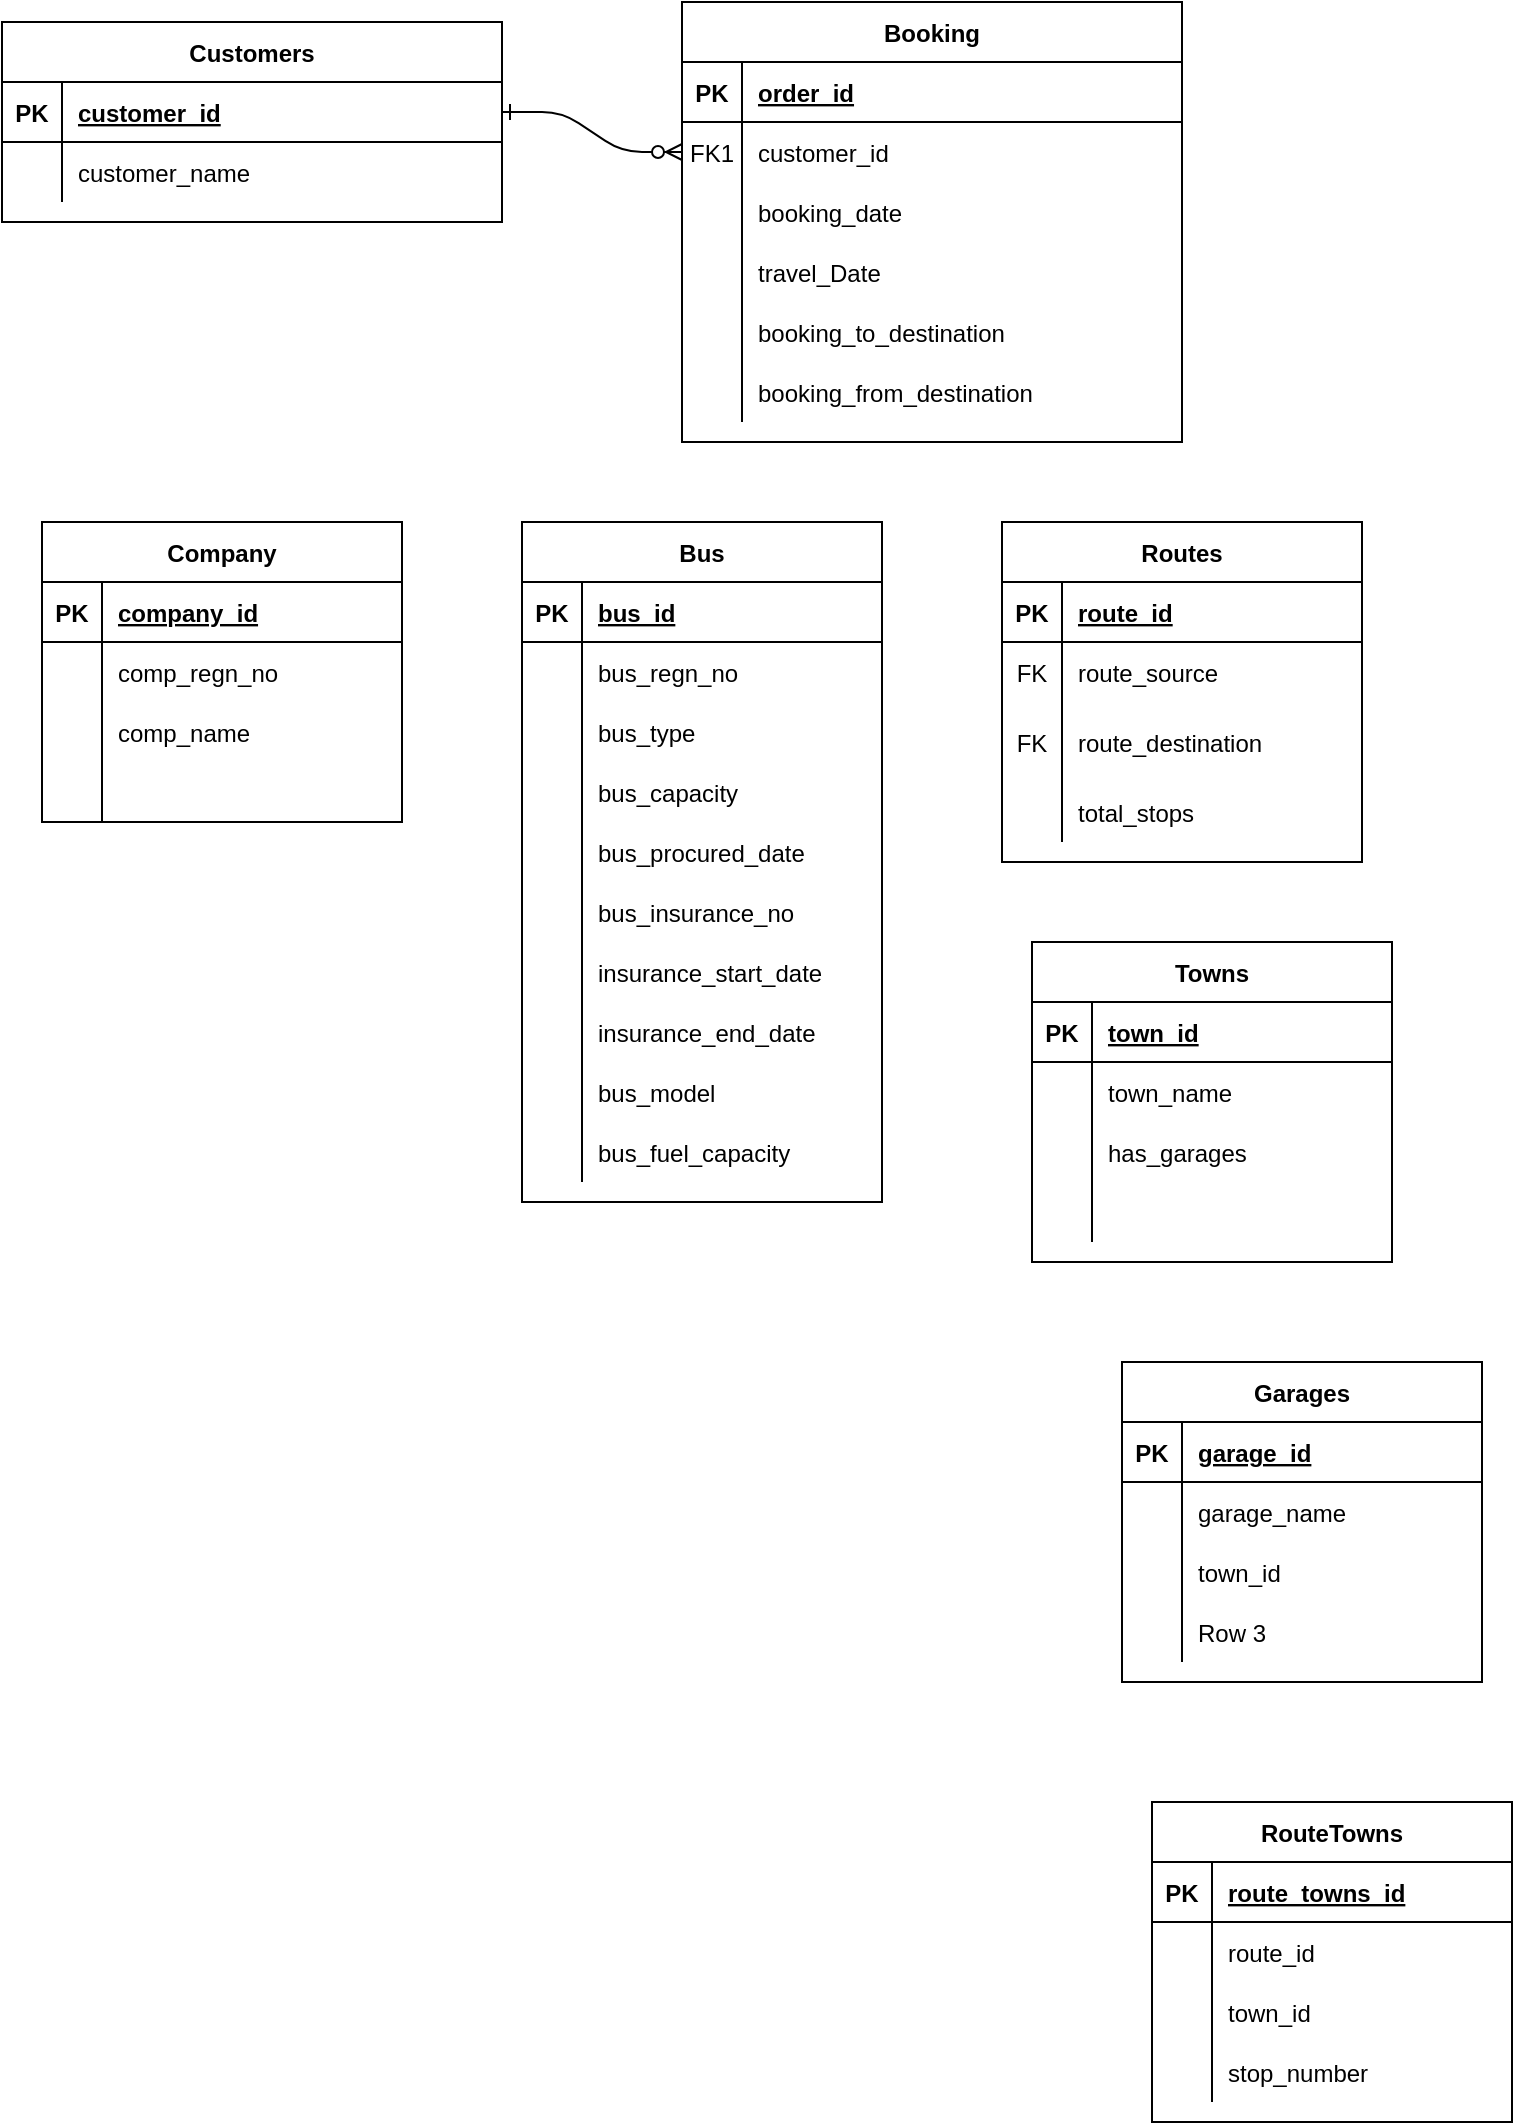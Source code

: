 <mxfile version="13.10.4" type="github">
  <diagram id="R2lEEEUBdFMjLlhIrx00" name="Page-1">
    <mxGraphModel dx="1038" dy="548" grid="1" gridSize="10" guides="1" tooltips="1" connect="1" arrows="1" fold="1" page="1" pageScale="1" pageWidth="850" pageHeight="1100" math="0" shadow="0" extFonts="Permanent Marker^https://fonts.googleapis.com/css?family=Permanent+Marker">
      <root>
        <mxCell id="0" />
        <mxCell id="1" parent="0" />
        <mxCell id="C-vyLk0tnHw3VtMMgP7b-1" value="" style="edgeStyle=entityRelationEdgeStyle;endArrow=ERzeroToMany;startArrow=ERone;endFill=1;startFill=0;" parent="1" source="C-vyLk0tnHw3VtMMgP7b-24" target="C-vyLk0tnHw3VtMMgP7b-6" edge="1">
          <mxGeometry width="100" height="100" relative="1" as="geometry">
            <mxPoint x="340" y="720" as="sourcePoint" />
            <mxPoint x="440" y="620" as="targetPoint" />
          </mxGeometry>
        </mxCell>
        <object label="Booking" id="C-vyLk0tnHw3VtMMgP7b-2">
          <mxCell style="shape=table;startSize=30;container=1;collapsible=1;childLayout=tableLayout;fixedRows=1;rowLines=0;fontStyle=1;align=center;resizeLast=1;" parent="1" vertex="1">
            <mxGeometry x="360" y="20" width="250" height="220" as="geometry" />
          </mxCell>
        </object>
        <mxCell id="C-vyLk0tnHw3VtMMgP7b-3" value="" style="shape=partialRectangle;collapsible=0;dropTarget=0;pointerEvents=0;fillColor=none;points=[[0,0.5],[1,0.5]];portConstraint=eastwest;top=0;left=0;right=0;bottom=1;" parent="C-vyLk0tnHw3VtMMgP7b-2" vertex="1">
          <mxGeometry y="30" width="250" height="30" as="geometry" />
        </mxCell>
        <mxCell id="C-vyLk0tnHw3VtMMgP7b-4" value="PK" style="shape=partialRectangle;overflow=hidden;connectable=0;fillColor=none;top=0;left=0;bottom=0;right=0;fontStyle=1;" parent="C-vyLk0tnHw3VtMMgP7b-3" vertex="1">
          <mxGeometry width="30" height="30" as="geometry" />
        </mxCell>
        <mxCell id="C-vyLk0tnHw3VtMMgP7b-5" value="order_id" style="shape=partialRectangle;overflow=hidden;connectable=0;fillColor=none;top=0;left=0;bottom=0;right=0;align=left;spacingLeft=6;fontStyle=5;" parent="C-vyLk0tnHw3VtMMgP7b-3" vertex="1">
          <mxGeometry x="30" width="220" height="30" as="geometry" />
        </mxCell>
        <mxCell id="C-vyLk0tnHw3VtMMgP7b-6" value="" style="shape=partialRectangle;collapsible=0;dropTarget=0;pointerEvents=0;fillColor=none;points=[[0,0.5],[1,0.5]];portConstraint=eastwest;top=0;left=0;right=0;bottom=0;" parent="C-vyLk0tnHw3VtMMgP7b-2" vertex="1">
          <mxGeometry y="60" width="250" height="30" as="geometry" />
        </mxCell>
        <mxCell id="C-vyLk0tnHw3VtMMgP7b-7" value="FK1" style="shape=partialRectangle;overflow=hidden;connectable=0;fillColor=none;top=0;left=0;bottom=0;right=0;" parent="C-vyLk0tnHw3VtMMgP7b-6" vertex="1">
          <mxGeometry width="30" height="30" as="geometry" />
        </mxCell>
        <mxCell id="C-vyLk0tnHw3VtMMgP7b-8" value="customer_id" style="shape=partialRectangle;overflow=hidden;connectable=0;fillColor=none;top=0;left=0;bottom=0;right=0;align=left;spacingLeft=6;" parent="C-vyLk0tnHw3VtMMgP7b-6" vertex="1">
          <mxGeometry x="30" width="220" height="30" as="geometry" />
        </mxCell>
        <mxCell id="C-vyLk0tnHw3VtMMgP7b-9" value="" style="shape=partialRectangle;collapsible=0;dropTarget=0;pointerEvents=0;fillColor=none;points=[[0,0.5],[1,0.5]];portConstraint=eastwest;top=0;left=0;right=0;bottom=0;" parent="C-vyLk0tnHw3VtMMgP7b-2" vertex="1">
          <mxGeometry y="90" width="250" height="30" as="geometry" />
        </mxCell>
        <mxCell id="C-vyLk0tnHw3VtMMgP7b-10" value="" style="shape=partialRectangle;overflow=hidden;connectable=0;fillColor=none;top=0;left=0;bottom=0;right=0;" parent="C-vyLk0tnHw3VtMMgP7b-9" vertex="1">
          <mxGeometry width="30" height="30" as="geometry" />
        </mxCell>
        <mxCell id="C-vyLk0tnHw3VtMMgP7b-11" value="booking_date" style="shape=partialRectangle;overflow=hidden;connectable=0;fillColor=none;top=0;left=0;bottom=0;right=0;align=left;spacingLeft=6;" parent="C-vyLk0tnHw3VtMMgP7b-9" vertex="1">
          <mxGeometry x="30" width="220" height="30" as="geometry" />
        </mxCell>
        <mxCell id="DfzzEsy9qT0BJmkQdbl--40" value="" style="shape=partialRectangle;collapsible=0;dropTarget=0;pointerEvents=0;fillColor=none;points=[[0,0.5],[1,0.5]];portConstraint=eastwest;top=0;left=0;right=0;bottom=0;" vertex="1" parent="C-vyLk0tnHw3VtMMgP7b-2">
          <mxGeometry y="120" width="250" height="30" as="geometry" />
        </mxCell>
        <mxCell id="DfzzEsy9qT0BJmkQdbl--41" value="" style="shape=partialRectangle;overflow=hidden;connectable=0;fillColor=none;top=0;left=0;bottom=0;right=0;" vertex="1" parent="DfzzEsy9qT0BJmkQdbl--40">
          <mxGeometry width="30" height="30" as="geometry" />
        </mxCell>
        <mxCell id="DfzzEsy9qT0BJmkQdbl--42" value="travel_Date" style="shape=partialRectangle;overflow=hidden;connectable=0;fillColor=none;top=0;left=0;bottom=0;right=0;align=left;spacingLeft=6;" vertex="1" parent="DfzzEsy9qT0BJmkQdbl--40">
          <mxGeometry x="30" width="220" height="30" as="geometry" />
        </mxCell>
        <mxCell id="DfzzEsy9qT0BJmkQdbl--43" value="" style="shape=partialRectangle;collapsible=0;dropTarget=0;pointerEvents=0;fillColor=none;points=[[0,0.5],[1,0.5]];portConstraint=eastwest;top=0;left=0;right=0;bottom=0;" vertex="1" parent="C-vyLk0tnHw3VtMMgP7b-2">
          <mxGeometry y="150" width="250" height="30" as="geometry" />
        </mxCell>
        <mxCell id="DfzzEsy9qT0BJmkQdbl--44" value="" style="shape=partialRectangle;overflow=hidden;connectable=0;fillColor=none;top=0;left=0;bottom=0;right=0;" vertex="1" parent="DfzzEsy9qT0BJmkQdbl--43">
          <mxGeometry width="30" height="30" as="geometry" />
        </mxCell>
        <mxCell id="DfzzEsy9qT0BJmkQdbl--45" value="booking_to_destination" style="shape=partialRectangle;overflow=hidden;connectable=0;fillColor=none;top=0;left=0;bottom=0;right=0;align=left;spacingLeft=6;" vertex="1" parent="DfzzEsy9qT0BJmkQdbl--43">
          <mxGeometry x="30" width="220" height="30" as="geometry" />
        </mxCell>
        <mxCell id="DfzzEsy9qT0BJmkQdbl--46" value="" style="shape=partialRectangle;collapsible=0;dropTarget=0;pointerEvents=0;fillColor=none;points=[[0,0.5],[1,0.5]];portConstraint=eastwest;top=0;left=0;right=0;bottom=0;" vertex="1" parent="C-vyLk0tnHw3VtMMgP7b-2">
          <mxGeometry y="180" width="250" height="30" as="geometry" />
        </mxCell>
        <mxCell id="DfzzEsy9qT0BJmkQdbl--47" value="" style="shape=partialRectangle;overflow=hidden;connectable=0;fillColor=none;top=0;left=0;bottom=0;right=0;" vertex="1" parent="DfzzEsy9qT0BJmkQdbl--46">
          <mxGeometry width="30" height="30" as="geometry" />
        </mxCell>
        <mxCell id="DfzzEsy9qT0BJmkQdbl--48" value="booking_from_destination" style="shape=partialRectangle;overflow=hidden;connectable=0;fillColor=none;top=0;left=0;bottom=0;right=0;align=left;spacingLeft=6;" vertex="1" parent="DfzzEsy9qT0BJmkQdbl--46">
          <mxGeometry x="30" width="220" height="30" as="geometry" />
        </mxCell>
        <mxCell id="C-vyLk0tnHw3VtMMgP7b-23" value="Customers" style="shape=table;startSize=30;container=1;collapsible=1;childLayout=tableLayout;fixedRows=1;rowLines=0;fontStyle=1;align=center;resizeLast=1;" parent="1" vertex="1">
          <mxGeometry x="20" y="30" width="250" height="100" as="geometry" />
        </mxCell>
        <mxCell id="C-vyLk0tnHw3VtMMgP7b-24" value="" style="shape=partialRectangle;collapsible=0;dropTarget=0;pointerEvents=0;fillColor=none;points=[[0,0.5],[1,0.5]];portConstraint=eastwest;top=0;left=0;right=0;bottom=1;" parent="C-vyLk0tnHw3VtMMgP7b-23" vertex="1">
          <mxGeometry y="30" width="250" height="30" as="geometry" />
        </mxCell>
        <mxCell id="C-vyLk0tnHw3VtMMgP7b-25" value="PK" style="shape=partialRectangle;overflow=hidden;connectable=0;fillColor=none;top=0;left=0;bottom=0;right=0;fontStyle=1;" parent="C-vyLk0tnHw3VtMMgP7b-24" vertex="1">
          <mxGeometry width="30" height="30" as="geometry" />
        </mxCell>
        <mxCell id="C-vyLk0tnHw3VtMMgP7b-26" value="customer_id" style="shape=partialRectangle;overflow=hidden;connectable=0;fillColor=none;top=0;left=0;bottom=0;right=0;align=left;spacingLeft=6;fontStyle=5;" parent="C-vyLk0tnHw3VtMMgP7b-24" vertex="1">
          <mxGeometry x="30" width="220" height="30" as="geometry" />
        </mxCell>
        <mxCell id="C-vyLk0tnHw3VtMMgP7b-27" value="" style="shape=partialRectangle;collapsible=0;dropTarget=0;pointerEvents=0;fillColor=none;points=[[0,0.5],[1,0.5]];portConstraint=eastwest;top=0;left=0;right=0;bottom=0;" parent="C-vyLk0tnHw3VtMMgP7b-23" vertex="1">
          <mxGeometry y="60" width="250" height="30" as="geometry" />
        </mxCell>
        <mxCell id="C-vyLk0tnHw3VtMMgP7b-28" value="" style="shape=partialRectangle;overflow=hidden;connectable=0;fillColor=none;top=0;left=0;bottom=0;right=0;" parent="C-vyLk0tnHw3VtMMgP7b-27" vertex="1">
          <mxGeometry width="30" height="30" as="geometry" />
        </mxCell>
        <mxCell id="C-vyLk0tnHw3VtMMgP7b-29" value="customer_name " style="shape=partialRectangle;overflow=hidden;connectable=0;fillColor=none;top=0;left=0;bottom=0;right=0;align=left;spacingLeft=6;" parent="C-vyLk0tnHw3VtMMgP7b-27" vertex="1">
          <mxGeometry x="30" width="220" height="30" as="geometry" />
        </mxCell>
        <object label="Bus" id="DfzzEsy9qT0BJmkQdbl--1">
          <mxCell style="shape=table;startSize=30;container=1;collapsible=1;childLayout=tableLayout;fixedRows=1;rowLines=0;fontStyle=1;align=center;resizeLast=1;" vertex="1" parent="1">
            <mxGeometry x="280" y="280" width="180" height="340" as="geometry" />
          </mxCell>
        </object>
        <mxCell id="DfzzEsy9qT0BJmkQdbl--2" value="" style="shape=partialRectangle;collapsible=0;dropTarget=0;pointerEvents=0;fillColor=none;top=0;left=0;bottom=1;right=0;points=[[0,0.5],[1,0.5]];portConstraint=eastwest;" vertex="1" parent="DfzzEsy9qT0BJmkQdbl--1">
          <mxGeometry y="30" width="180" height="30" as="geometry" />
        </mxCell>
        <mxCell id="DfzzEsy9qT0BJmkQdbl--3" value="PK" style="shape=partialRectangle;connectable=0;fillColor=none;top=0;left=0;bottom=0;right=0;fontStyle=1;overflow=hidden;" vertex="1" parent="DfzzEsy9qT0BJmkQdbl--2">
          <mxGeometry width="30" height="30" as="geometry" />
        </mxCell>
        <mxCell id="DfzzEsy9qT0BJmkQdbl--4" value="bus_id" style="shape=partialRectangle;connectable=0;fillColor=none;top=0;left=0;bottom=0;right=0;align=left;spacingLeft=6;fontStyle=5;overflow=hidden;" vertex="1" parent="DfzzEsy9qT0BJmkQdbl--2">
          <mxGeometry x="30" width="150" height="30" as="geometry" />
        </mxCell>
        <mxCell id="DfzzEsy9qT0BJmkQdbl--5" value="" style="shape=partialRectangle;collapsible=0;dropTarget=0;pointerEvents=0;fillColor=none;top=0;left=0;bottom=0;right=0;points=[[0,0.5],[1,0.5]];portConstraint=eastwest;" vertex="1" parent="DfzzEsy9qT0BJmkQdbl--1">
          <mxGeometry y="60" width="180" height="30" as="geometry" />
        </mxCell>
        <mxCell id="DfzzEsy9qT0BJmkQdbl--6" value="" style="shape=partialRectangle;connectable=0;fillColor=none;top=0;left=0;bottom=0;right=0;editable=1;overflow=hidden;" vertex="1" parent="DfzzEsy9qT0BJmkQdbl--5">
          <mxGeometry width="30" height="30" as="geometry" />
        </mxCell>
        <mxCell id="DfzzEsy9qT0BJmkQdbl--7" value="bus_regn_no" style="shape=partialRectangle;connectable=0;fillColor=none;top=0;left=0;bottom=0;right=0;align=left;spacingLeft=6;overflow=hidden;" vertex="1" parent="DfzzEsy9qT0BJmkQdbl--5">
          <mxGeometry x="30" width="150" height="30" as="geometry" />
        </mxCell>
        <mxCell id="DfzzEsy9qT0BJmkQdbl--8" value="" style="shape=partialRectangle;collapsible=0;dropTarget=0;pointerEvents=0;fillColor=none;top=0;left=0;bottom=0;right=0;points=[[0,0.5],[1,0.5]];portConstraint=eastwest;" vertex="1" parent="DfzzEsy9qT0BJmkQdbl--1">
          <mxGeometry y="90" width="180" height="30" as="geometry" />
        </mxCell>
        <mxCell id="DfzzEsy9qT0BJmkQdbl--9" value="" style="shape=partialRectangle;connectable=0;fillColor=none;top=0;left=0;bottom=0;right=0;editable=1;overflow=hidden;" vertex="1" parent="DfzzEsy9qT0BJmkQdbl--8">
          <mxGeometry width="30" height="30" as="geometry" />
        </mxCell>
        <mxCell id="DfzzEsy9qT0BJmkQdbl--10" value="bus_type" style="shape=partialRectangle;connectable=0;fillColor=none;top=0;left=0;bottom=0;right=0;align=left;spacingLeft=6;overflow=hidden;" vertex="1" parent="DfzzEsy9qT0BJmkQdbl--8">
          <mxGeometry x="30" width="150" height="30" as="geometry" />
        </mxCell>
        <mxCell id="DfzzEsy9qT0BJmkQdbl--11" value="" style="shape=partialRectangle;collapsible=0;dropTarget=0;pointerEvents=0;fillColor=none;top=0;left=0;bottom=0;right=0;points=[[0,0.5],[1,0.5]];portConstraint=eastwest;" vertex="1" parent="DfzzEsy9qT0BJmkQdbl--1">
          <mxGeometry y="120" width="180" height="30" as="geometry" />
        </mxCell>
        <mxCell id="DfzzEsy9qT0BJmkQdbl--12" value="" style="shape=partialRectangle;connectable=0;fillColor=none;top=0;left=0;bottom=0;right=0;editable=1;overflow=hidden;" vertex="1" parent="DfzzEsy9qT0BJmkQdbl--11">
          <mxGeometry width="30" height="30" as="geometry" />
        </mxCell>
        <mxCell id="DfzzEsy9qT0BJmkQdbl--13" value="bus_capacity" style="shape=partialRectangle;connectable=0;fillColor=none;top=0;left=0;bottom=0;right=0;align=left;spacingLeft=6;overflow=hidden;" vertex="1" parent="DfzzEsy9qT0BJmkQdbl--11">
          <mxGeometry x="30" width="150" height="30" as="geometry" />
        </mxCell>
        <mxCell id="DfzzEsy9qT0BJmkQdbl--49" value="" style="shape=partialRectangle;collapsible=0;dropTarget=0;pointerEvents=0;fillColor=none;top=0;left=0;bottom=0;right=0;points=[[0,0.5],[1,0.5]];portConstraint=eastwest;" vertex="1" parent="DfzzEsy9qT0BJmkQdbl--1">
          <mxGeometry y="150" width="180" height="30" as="geometry" />
        </mxCell>
        <mxCell id="DfzzEsy9qT0BJmkQdbl--50" value="" style="shape=partialRectangle;connectable=0;fillColor=none;top=0;left=0;bottom=0;right=0;editable=1;overflow=hidden;" vertex="1" parent="DfzzEsy9qT0BJmkQdbl--49">
          <mxGeometry width="30" height="30" as="geometry" />
        </mxCell>
        <mxCell id="DfzzEsy9qT0BJmkQdbl--51" value="bus_procured_date" style="shape=partialRectangle;connectable=0;fillColor=none;top=0;left=0;bottom=0;right=0;align=left;spacingLeft=6;overflow=hidden;" vertex="1" parent="DfzzEsy9qT0BJmkQdbl--49">
          <mxGeometry x="30" width="150" height="30" as="geometry" />
        </mxCell>
        <mxCell id="DfzzEsy9qT0BJmkQdbl--52" value="" style="shape=partialRectangle;collapsible=0;dropTarget=0;pointerEvents=0;fillColor=none;top=0;left=0;bottom=0;right=0;points=[[0,0.5],[1,0.5]];portConstraint=eastwest;" vertex="1" parent="DfzzEsy9qT0BJmkQdbl--1">
          <mxGeometry y="180" width="180" height="30" as="geometry" />
        </mxCell>
        <mxCell id="DfzzEsy9qT0BJmkQdbl--53" value="" style="shape=partialRectangle;connectable=0;fillColor=none;top=0;left=0;bottom=0;right=0;editable=1;overflow=hidden;" vertex="1" parent="DfzzEsy9qT0BJmkQdbl--52">
          <mxGeometry width="30" height="30" as="geometry" />
        </mxCell>
        <mxCell id="DfzzEsy9qT0BJmkQdbl--54" value="bus_insurance_no" style="shape=partialRectangle;connectable=0;fillColor=none;top=0;left=0;bottom=0;right=0;align=left;spacingLeft=6;overflow=hidden;" vertex="1" parent="DfzzEsy9qT0BJmkQdbl--52">
          <mxGeometry x="30" width="150" height="30" as="geometry" />
        </mxCell>
        <mxCell id="DfzzEsy9qT0BJmkQdbl--55" value="" style="shape=partialRectangle;collapsible=0;dropTarget=0;pointerEvents=0;fillColor=none;top=0;left=0;bottom=0;right=0;points=[[0,0.5],[1,0.5]];portConstraint=eastwest;" vertex="1" parent="DfzzEsy9qT0BJmkQdbl--1">
          <mxGeometry y="210" width="180" height="30" as="geometry" />
        </mxCell>
        <mxCell id="DfzzEsy9qT0BJmkQdbl--56" value="" style="shape=partialRectangle;connectable=0;fillColor=none;top=0;left=0;bottom=0;right=0;editable=1;overflow=hidden;" vertex="1" parent="DfzzEsy9qT0BJmkQdbl--55">
          <mxGeometry width="30" height="30" as="geometry" />
        </mxCell>
        <mxCell id="DfzzEsy9qT0BJmkQdbl--57" value="insurance_start_date" style="shape=partialRectangle;connectable=0;fillColor=none;top=0;left=0;bottom=0;right=0;align=left;spacingLeft=6;overflow=hidden;" vertex="1" parent="DfzzEsy9qT0BJmkQdbl--55">
          <mxGeometry x="30" width="150" height="30" as="geometry" />
        </mxCell>
        <mxCell id="DfzzEsy9qT0BJmkQdbl--58" value="" style="shape=partialRectangle;collapsible=0;dropTarget=0;pointerEvents=0;fillColor=none;top=0;left=0;bottom=0;right=0;points=[[0,0.5],[1,0.5]];portConstraint=eastwest;" vertex="1" parent="DfzzEsy9qT0BJmkQdbl--1">
          <mxGeometry y="240" width="180" height="30" as="geometry" />
        </mxCell>
        <mxCell id="DfzzEsy9qT0BJmkQdbl--59" value="" style="shape=partialRectangle;connectable=0;fillColor=none;top=0;left=0;bottom=0;right=0;editable=1;overflow=hidden;" vertex="1" parent="DfzzEsy9qT0BJmkQdbl--58">
          <mxGeometry width="30" height="30" as="geometry" />
        </mxCell>
        <mxCell id="DfzzEsy9qT0BJmkQdbl--60" value="insurance_end_date" style="shape=partialRectangle;connectable=0;fillColor=none;top=0;left=0;bottom=0;right=0;align=left;spacingLeft=6;overflow=hidden;" vertex="1" parent="DfzzEsy9qT0BJmkQdbl--58">
          <mxGeometry x="30" width="150" height="30" as="geometry" />
        </mxCell>
        <mxCell id="DfzzEsy9qT0BJmkQdbl--61" value="" style="shape=partialRectangle;collapsible=0;dropTarget=0;pointerEvents=0;fillColor=none;top=0;left=0;bottom=0;right=0;points=[[0,0.5],[1,0.5]];portConstraint=eastwest;" vertex="1" parent="DfzzEsy9qT0BJmkQdbl--1">
          <mxGeometry y="270" width="180" height="30" as="geometry" />
        </mxCell>
        <mxCell id="DfzzEsy9qT0BJmkQdbl--62" value="" style="shape=partialRectangle;connectable=0;fillColor=none;top=0;left=0;bottom=0;right=0;editable=1;overflow=hidden;" vertex="1" parent="DfzzEsy9qT0BJmkQdbl--61">
          <mxGeometry width="30" height="30" as="geometry" />
        </mxCell>
        <mxCell id="DfzzEsy9qT0BJmkQdbl--63" value="bus_model" style="shape=partialRectangle;connectable=0;fillColor=none;top=0;left=0;bottom=0;right=0;align=left;spacingLeft=6;overflow=hidden;" vertex="1" parent="DfzzEsy9qT0BJmkQdbl--61">
          <mxGeometry x="30" width="150" height="30" as="geometry" />
        </mxCell>
        <mxCell id="DfzzEsy9qT0BJmkQdbl--64" value="" style="shape=partialRectangle;collapsible=0;dropTarget=0;pointerEvents=0;fillColor=none;top=0;left=0;bottom=0;right=0;points=[[0,0.5],[1,0.5]];portConstraint=eastwest;" vertex="1" parent="DfzzEsy9qT0BJmkQdbl--1">
          <mxGeometry y="300" width="180" height="30" as="geometry" />
        </mxCell>
        <mxCell id="DfzzEsy9qT0BJmkQdbl--65" value="" style="shape=partialRectangle;connectable=0;fillColor=none;top=0;left=0;bottom=0;right=0;editable=1;overflow=hidden;" vertex="1" parent="DfzzEsy9qT0BJmkQdbl--64">
          <mxGeometry width="30" height="30" as="geometry" />
        </mxCell>
        <mxCell id="DfzzEsy9qT0BJmkQdbl--66" value="bus_fuel_capacity" style="shape=partialRectangle;connectable=0;fillColor=none;top=0;left=0;bottom=0;right=0;align=left;spacingLeft=6;overflow=hidden;" vertex="1" parent="DfzzEsy9qT0BJmkQdbl--64">
          <mxGeometry x="30" width="150" height="30" as="geometry" />
        </mxCell>
        <mxCell id="DfzzEsy9qT0BJmkQdbl--14" value="Routes" style="shape=table;startSize=30;container=1;collapsible=1;childLayout=tableLayout;fixedRows=1;rowLines=0;fontStyle=1;align=center;resizeLast=1;" vertex="1" parent="1">
          <mxGeometry x="520" y="280" width="180" height="170" as="geometry" />
        </mxCell>
        <mxCell id="DfzzEsy9qT0BJmkQdbl--15" value="" style="shape=partialRectangle;collapsible=0;dropTarget=0;pointerEvents=0;fillColor=none;top=0;left=0;bottom=1;right=0;points=[[0,0.5],[1,0.5]];portConstraint=eastwest;" vertex="1" parent="DfzzEsy9qT0BJmkQdbl--14">
          <mxGeometry y="30" width="180" height="30" as="geometry" />
        </mxCell>
        <mxCell id="DfzzEsy9qT0BJmkQdbl--16" value="PK" style="shape=partialRectangle;connectable=0;fillColor=none;top=0;left=0;bottom=0;right=0;fontStyle=1;overflow=hidden;" vertex="1" parent="DfzzEsy9qT0BJmkQdbl--15">
          <mxGeometry width="30" height="30" as="geometry" />
        </mxCell>
        <mxCell id="DfzzEsy9qT0BJmkQdbl--17" value="route_id" style="shape=partialRectangle;connectable=0;fillColor=none;top=0;left=0;bottom=0;right=0;align=left;spacingLeft=6;fontStyle=5;overflow=hidden;" vertex="1" parent="DfzzEsy9qT0BJmkQdbl--15">
          <mxGeometry x="30" width="150" height="30" as="geometry" />
        </mxCell>
        <mxCell id="DfzzEsy9qT0BJmkQdbl--18" value="" style="shape=partialRectangle;collapsible=0;dropTarget=0;pointerEvents=0;fillColor=none;top=0;left=0;bottom=0;right=0;points=[[0,0.5],[1,0.5]];portConstraint=eastwest;" vertex="1" parent="DfzzEsy9qT0BJmkQdbl--14">
          <mxGeometry y="60" width="180" height="30" as="geometry" />
        </mxCell>
        <mxCell id="DfzzEsy9qT0BJmkQdbl--19" value="FK" style="shape=partialRectangle;connectable=0;fillColor=none;top=0;left=0;bottom=0;right=0;editable=1;overflow=hidden;" vertex="1" parent="DfzzEsy9qT0BJmkQdbl--18">
          <mxGeometry width="30" height="30" as="geometry" />
        </mxCell>
        <mxCell id="DfzzEsy9qT0BJmkQdbl--20" value="route_source" style="shape=partialRectangle;connectable=0;fillColor=none;top=0;left=0;bottom=0;right=0;align=left;spacingLeft=6;overflow=hidden;" vertex="1" parent="DfzzEsy9qT0BJmkQdbl--18">
          <mxGeometry x="30" width="150" height="30" as="geometry" />
        </mxCell>
        <mxCell id="DfzzEsy9qT0BJmkQdbl--21" value="" style="shape=partialRectangle;collapsible=0;dropTarget=0;pointerEvents=0;fillColor=none;top=0;left=0;bottom=0;right=0;points=[[0,0.5],[1,0.5]];portConstraint=eastwest;" vertex="1" parent="DfzzEsy9qT0BJmkQdbl--14">
          <mxGeometry y="90" width="180" height="40" as="geometry" />
        </mxCell>
        <mxCell id="DfzzEsy9qT0BJmkQdbl--22" value="FK" style="shape=partialRectangle;connectable=0;fillColor=none;top=0;left=0;bottom=0;right=0;editable=1;overflow=hidden;" vertex="1" parent="DfzzEsy9qT0BJmkQdbl--21">
          <mxGeometry width="30" height="40" as="geometry" />
        </mxCell>
        <mxCell id="DfzzEsy9qT0BJmkQdbl--23" value="route_destination" style="shape=partialRectangle;connectable=0;fillColor=none;top=0;left=0;bottom=0;right=0;align=left;spacingLeft=6;overflow=hidden;" vertex="1" parent="DfzzEsy9qT0BJmkQdbl--21">
          <mxGeometry x="30" width="150" height="40" as="geometry" />
        </mxCell>
        <mxCell id="DfzzEsy9qT0BJmkQdbl--24" value="" style="shape=partialRectangle;collapsible=0;dropTarget=0;pointerEvents=0;fillColor=none;top=0;left=0;bottom=0;right=0;points=[[0,0.5],[1,0.5]];portConstraint=eastwest;" vertex="1" parent="DfzzEsy9qT0BJmkQdbl--14">
          <mxGeometry y="130" width="180" height="30" as="geometry" />
        </mxCell>
        <mxCell id="DfzzEsy9qT0BJmkQdbl--25" value="" style="shape=partialRectangle;connectable=0;fillColor=none;top=0;left=0;bottom=0;right=0;editable=1;overflow=hidden;" vertex="1" parent="DfzzEsy9qT0BJmkQdbl--24">
          <mxGeometry width="30" height="30" as="geometry" />
        </mxCell>
        <mxCell id="DfzzEsy9qT0BJmkQdbl--26" value="total_stops" style="shape=partialRectangle;connectable=0;fillColor=none;top=0;left=0;bottom=0;right=0;align=left;spacingLeft=6;overflow=hidden;" vertex="1" parent="DfzzEsy9qT0BJmkQdbl--24">
          <mxGeometry x="30" width="150" height="30" as="geometry" />
        </mxCell>
        <mxCell id="DfzzEsy9qT0BJmkQdbl--27" value="Company" style="shape=table;startSize=30;container=1;collapsible=1;childLayout=tableLayout;fixedRows=1;rowLines=0;fontStyle=1;align=center;resizeLast=1;" vertex="1" parent="1">
          <mxGeometry x="40" y="280" width="180" height="150" as="geometry" />
        </mxCell>
        <mxCell id="DfzzEsy9qT0BJmkQdbl--28" value="" style="shape=partialRectangle;collapsible=0;dropTarget=0;pointerEvents=0;fillColor=none;top=0;left=0;bottom=1;right=0;points=[[0,0.5],[1,0.5]];portConstraint=eastwest;" vertex="1" parent="DfzzEsy9qT0BJmkQdbl--27">
          <mxGeometry y="30" width="180" height="30" as="geometry" />
        </mxCell>
        <mxCell id="DfzzEsy9qT0BJmkQdbl--29" value="PK" style="shape=partialRectangle;connectable=0;fillColor=none;top=0;left=0;bottom=0;right=0;fontStyle=1;overflow=hidden;" vertex="1" parent="DfzzEsy9qT0BJmkQdbl--28">
          <mxGeometry width="30" height="30" as="geometry" />
        </mxCell>
        <mxCell id="DfzzEsy9qT0BJmkQdbl--30" value="company_id" style="shape=partialRectangle;connectable=0;fillColor=none;top=0;left=0;bottom=0;right=0;align=left;spacingLeft=6;fontStyle=5;overflow=hidden;" vertex="1" parent="DfzzEsy9qT0BJmkQdbl--28">
          <mxGeometry x="30" width="150" height="30" as="geometry" />
        </mxCell>
        <mxCell id="DfzzEsy9qT0BJmkQdbl--31" value="" style="shape=partialRectangle;collapsible=0;dropTarget=0;pointerEvents=0;fillColor=none;top=0;left=0;bottom=0;right=0;points=[[0,0.5],[1,0.5]];portConstraint=eastwest;" vertex="1" parent="DfzzEsy9qT0BJmkQdbl--27">
          <mxGeometry y="60" width="180" height="30" as="geometry" />
        </mxCell>
        <mxCell id="DfzzEsy9qT0BJmkQdbl--32" value="" style="shape=partialRectangle;connectable=0;fillColor=none;top=0;left=0;bottom=0;right=0;editable=1;overflow=hidden;" vertex="1" parent="DfzzEsy9qT0BJmkQdbl--31">
          <mxGeometry width="30" height="30" as="geometry" />
        </mxCell>
        <mxCell id="DfzzEsy9qT0BJmkQdbl--33" value="comp_regn_no" style="shape=partialRectangle;connectable=0;fillColor=none;top=0;left=0;bottom=0;right=0;align=left;spacingLeft=6;overflow=hidden;" vertex="1" parent="DfzzEsy9qT0BJmkQdbl--31">
          <mxGeometry x="30" width="150" height="30" as="geometry" />
        </mxCell>
        <mxCell id="DfzzEsy9qT0BJmkQdbl--34" value="" style="shape=partialRectangle;collapsible=0;dropTarget=0;pointerEvents=0;fillColor=none;top=0;left=0;bottom=0;right=0;points=[[0,0.5],[1,0.5]];portConstraint=eastwest;" vertex="1" parent="DfzzEsy9qT0BJmkQdbl--27">
          <mxGeometry y="90" width="180" height="30" as="geometry" />
        </mxCell>
        <mxCell id="DfzzEsy9qT0BJmkQdbl--35" value="" style="shape=partialRectangle;connectable=0;fillColor=none;top=0;left=0;bottom=0;right=0;editable=1;overflow=hidden;" vertex="1" parent="DfzzEsy9qT0BJmkQdbl--34">
          <mxGeometry width="30" height="30" as="geometry" />
        </mxCell>
        <mxCell id="DfzzEsy9qT0BJmkQdbl--36" value="comp_name" style="shape=partialRectangle;connectable=0;fillColor=none;top=0;left=0;bottom=0;right=0;align=left;spacingLeft=6;overflow=hidden;" vertex="1" parent="DfzzEsy9qT0BJmkQdbl--34">
          <mxGeometry x="30" width="150" height="30" as="geometry" />
        </mxCell>
        <mxCell id="DfzzEsy9qT0BJmkQdbl--37" value="" style="shape=partialRectangle;collapsible=0;dropTarget=0;pointerEvents=0;fillColor=none;top=0;left=0;bottom=0;right=0;points=[[0,0.5],[1,0.5]];portConstraint=eastwest;" vertex="1" parent="DfzzEsy9qT0BJmkQdbl--27">
          <mxGeometry y="120" width="180" height="30" as="geometry" />
        </mxCell>
        <mxCell id="DfzzEsy9qT0BJmkQdbl--38" value="" style="shape=partialRectangle;connectable=0;fillColor=none;top=0;left=0;bottom=0;right=0;editable=1;overflow=hidden;" vertex="1" parent="DfzzEsy9qT0BJmkQdbl--37">
          <mxGeometry width="30" height="30" as="geometry" />
        </mxCell>
        <mxCell id="DfzzEsy9qT0BJmkQdbl--39" value="" style="shape=partialRectangle;connectable=0;fillColor=none;top=0;left=0;bottom=0;right=0;align=left;spacingLeft=6;overflow=hidden;" vertex="1" parent="DfzzEsy9qT0BJmkQdbl--37">
          <mxGeometry x="30" width="150" height="30" as="geometry" />
        </mxCell>
        <mxCell id="DfzzEsy9qT0BJmkQdbl--67" value="Towns" style="shape=table;startSize=30;container=1;collapsible=1;childLayout=tableLayout;fixedRows=1;rowLines=0;fontStyle=1;align=center;resizeLast=1;" vertex="1" parent="1">
          <mxGeometry x="535" y="490" width="180" height="160" as="geometry" />
        </mxCell>
        <mxCell id="DfzzEsy9qT0BJmkQdbl--68" value="" style="shape=partialRectangle;collapsible=0;dropTarget=0;pointerEvents=0;fillColor=none;top=0;left=0;bottom=1;right=0;points=[[0,0.5],[1,0.5]];portConstraint=eastwest;" vertex="1" parent="DfzzEsy9qT0BJmkQdbl--67">
          <mxGeometry y="30" width="180" height="30" as="geometry" />
        </mxCell>
        <mxCell id="DfzzEsy9qT0BJmkQdbl--69" value="PK" style="shape=partialRectangle;connectable=0;fillColor=none;top=0;left=0;bottom=0;right=0;fontStyle=1;overflow=hidden;" vertex="1" parent="DfzzEsy9qT0BJmkQdbl--68">
          <mxGeometry width="30" height="30" as="geometry" />
        </mxCell>
        <mxCell id="DfzzEsy9qT0BJmkQdbl--70" value="town_id" style="shape=partialRectangle;connectable=0;fillColor=none;top=0;left=0;bottom=0;right=0;align=left;spacingLeft=6;fontStyle=5;overflow=hidden;" vertex="1" parent="DfzzEsy9qT0BJmkQdbl--68">
          <mxGeometry x="30" width="150" height="30" as="geometry" />
        </mxCell>
        <mxCell id="DfzzEsy9qT0BJmkQdbl--71" value="" style="shape=partialRectangle;collapsible=0;dropTarget=0;pointerEvents=0;fillColor=none;top=0;left=0;bottom=0;right=0;points=[[0,0.5],[1,0.5]];portConstraint=eastwest;" vertex="1" parent="DfzzEsy9qT0BJmkQdbl--67">
          <mxGeometry y="60" width="180" height="30" as="geometry" />
        </mxCell>
        <mxCell id="DfzzEsy9qT0BJmkQdbl--72" value="" style="shape=partialRectangle;connectable=0;fillColor=none;top=0;left=0;bottom=0;right=0;editable=1;overflow=hidden;" vertex="1" parent="DfzzEsy9qT0BJmkQdbl--71">
          <mxGeometry width="30" height="30" as="geometry" />
        </mxCell>
        <mxCell id="DfzzEsy9qT0BJmkQdbl--73" value="town_name" style="shape=partialRectangle;connectable=0;fillColor=none;top=0;left=0;bottom=0;right=0;align=left;spacingLeft=6;overflow=hidden;" vertex="1" parent="DfzzEsy9qT0BJmkQdbl--71">
          <mxGeometry x="30" width="150" height="30" as="geometry" />
        </mxCell>
        <mxCell id="DfzzEsy9qT0BJmkQdbl--74" value="" style="shape=partialRectangle;collapsible=0;dropTarget=0;pointerEvents=0;fillColor=none;top=0;left=0;bottom=0;right=0;points=[[0,0.5],[1,0.5]];portConstraint=eastwest;" vertex="1" parent="DfzzEsy9qT0BJmkQdbl--67">
          <mxGeometry y="90" width="180" height="30" as="geometry" />
        </mxCell>
        <mxCell id="DfzzEsy9qT0BJmkQdbl--75" value="" style="shape=partialRectangle;connectable=0;fillColor=none;top=0;left=0;bottom=0;right=0;editable=1;overflow=hidden;" vertex="1" parent="DfzzEsy9qT0BJmkQdbl--74">
          <mxGeometry width="30" height="30" as="geometry" />
        </mxCell>
        <mxCell id="DfzzEsy9qT0BJmkQdbl--76" value="has_garages" style="shape=partialRectangle;connectable=0;fillColor=none;top=0;left=0;bottom=0;right=0;align=left;spacingLeft=6;overflow=hidden;" vertex="1" parent="DfzzEsy9qT0BJmkQdbl--74">
          <mxGeometry x="30" width="150" height="30" as="geometry" />
        </mxCell>
        <mxCell id="DfzzEsy9qT0BJmkQdbl--77" value="" style="shape=partialRectangle;collapsible=0;dropTarget=0;pointerEvents=0;fillColor=none;top=0;left=0;bottom=0;right=0;points=[[0,0.5],[1,0.5]];portConstraint=eastwest;" vertex="1" parent="DfzzEsy9qT0BJmkQdbl--67">
          <mxGeometry y="120" width="180" height="30" as="geometry" />
        </mxCell>
        <mxCell id="DfzzEsy9qT0BJmkQdbl--78" value="" style="shape=partialRectangle;connectable=0;fillColor=none;top=0;left=0;bottom=0;right=0;editable=1;overflow=hidden;" vertex="1" parent="DfzzEsy9qT0BJmkQdbl--77">
          <mxGeometry width="30" height="30" as="geometry" />
        </mxCell>
        <mxCell id="DfzzEsy9qT0BJmkQdbl--79" value="" style="shape=partialRectangle;connectable=0;fillColor=none;top=0;left=0;bottom=0;right=0;align=left;spacingLeft=6;overflow=hidden;" vertex="1" parent="DfzzEsy9qT0BJmkQdbl--77">
          <mxGeometry x="30" width="150" height="30" as="geometry" />
        </mxCell>
        <mxCell id="DfzzEsy9qT0BJmkQdbl--80" value="Garages" style="shape=table;startSize=30;container=1;collapsible=1;childLayout=tableLayout;fixedRows=1;rowLines=0;fontStyle=1;align=center;resizeLast=1;" vertex="1" parent="1">
          <mxGeometry x="580" y="700" width="180" height="160" as="geometry" />
        </mxCell>
        <mxCell id="DfzzEsy9qT0BJmkQdbl--81" value="" style="shape=partialRectangle;collapsible=0;dropTarget=0;pointerEvents=0;fillColor=none;top=0;left=0;bottom=1;right=0;points=[[0,0.5],[1,0.5]];portConstraint=eastwest;" vertex="1" parent="DfzzEsy9qT0BJmkQdbl--80">
          <mxGeometry y="30" width="180" height="30" as="geometry" />
        </mxCell>
        <mxCell id="DfzzEsy9qT0BJmkQdbl--82" value="PK" style="shape=partialRectangle;connectable=0;fillColor=none;top=0;left=0;bottom=0;right=0;fontStyle=1;overflow=hidden;" vertex="1" parent="DfzzEsy9qT0BJmkQdbl--81">
          <mxGeometry width="30" height="30" as="geometry" />
        </mxCell>
        <mxCell id="DfzzEsy9qT0BJmkQdbl--83" value="garage_id" style="shape=partialRectangle;connectable=0;fillColor=none;top=0;left=0;bottom=0;right=0;align=left;spacingLeft=6;fontStyle=5;overflow=hidden;" vertex="1" parent="DfzzEsy9qT0BJmkQdbl--81">
          <mxGeometry x="30" width="150" height="30" as="geometry" />
        </mxCell>
        <mxCell id="DfzzEsy9qT0BJmkQdbl--84" value="" style="shape=partialRectangle;collapsible=0;dropTarget=0;pointerEvents=0;fillColor=none;top=0;left=0;bottom=0;right=0;points=[[0,0.5],[1,0.5]];portConstraint=eastwest;" vertex="1" parent="DfzzEsy9qT0BJmkQdbl--80">
          <mxGeometry y="60" width="180" height="30" as="geometry" />
        </mxCell>
        <mxCell id="DfzzEsy9qT0BJmkQdbl--85" value="" style="shape=partialRectangle;connectable=0;fillColor=none;top=0;left=0;bottom=0;right=0;editable=1;overflow=hidden;" vertex="1" parent="DfzzEsy9qT0BJmkQdbl--84">
          <mxGeometry width="30" height="30" as="geometry" />
        </mxCell>
        <mxCell id="DfzzEsy9qT0BJmkQdbl--86" value="garage_name" style="shape=partialRectangle;connectable=0;fillColor=none;top=0;left=0;bottom=0;right=0;align=left;spacingLeft=6;overflow=hidden;" vertex="1" parent="DfzzEsy9qT0BJmkQdbl--84">
          <mxGeometry x="30" width="150" height="30" as="geometry" />
        </mxCell>
        <mxCell id="DfzzEsy9qT0BJmkQdbl--87" value="" style="shape=partialRectangle;collapsible=0;dropTarget=0;pointerEvents=0;fillColor=none;top=0;left=0;bottom=0;right=0;points=[[0,0.5],[1,0.5]];portConstraint=eastwest;" vertex="1" parent="DfzzEsy9qT0BJmkQdbl--80">
          <mxGeometry y="90" width="180" height="30" as="geometry" />
        </mxCell>
        <mxCell id="DfzzEsy9qT0BJmkQdbl--88" value="" style="shape=partialRectangle;connectable=0;fillColor=none;top=0;left=0;bottom=0;right=0;editable=1;overflow=hidden;" vertex="1" parent="DfzzEsy9qT0BJmkQdbl--87">
          <mxGeometry width="30" height="30" as="geometry" />
        </mxCell>
        <mxCell id="DfzzEsy9qT0BJmkQdbl--89" value="town_id" style="shape=partialRectangle;connectable=0;fillColor=none;top=0;left=0;bottom=0;right=0;align=left;spacingLeft=6;overflow=hidden;" vertex="1" parent="DfzzEsy9qT0BJmkQdbl--87">
          <mxGeometry x="30" width="150" height="30" as="geometry" />
        </mxCell>
        <mxCell id="DfzzEsy9qT0BJmkQdbl--90" value="" style="shape=partialRectangle;collapsible=0;dropTarget=0;pointerEvents=0;fillColor=none;top=0;left=0;bottom=0;right=0;points=[[0,0.5],[1,0.5]];portConstraint=eastwest;" vertex="1" parent="DfzzEsy9qT0BJmkQdbl--80">
          <mxGeometry y="120" width="180" height="30" as="geometry" />
        </mxCell>
        <mxCell id="DfzzEsy9qT0BJmkQdbl--91" value="" style="shape=partialRectangle;connectable=0;fillColor=none;top=0;left=0;bottom=0;right=0;editable=1;overflow=hidden;" vertex="1" parent="DfzzEsy9qT0BJmkQdbl--90">
          <mxGeometry width="30" height="30" as="geometry" />
        </mxCell>
        <mxCell id="DfzzEsy9qT0BJmkQdbl--92" value="Row 3" style="shape=partialRectangle;connectable=0;fillColor=none;top=0;left=0;bottom=0;right=0;align=left;spacingLeft=6;overflow=hidden;" vertex="1" parent="DfzzEsy9qT0BJmkQdbl--90">
          <mxGeometry x="30" width="150" height="30" as="geometry" />
        </mxCell>
        <mxCell id="DfzzEsy9qT0BJmkQdbl--94" value="RouteTowns" style="shape=table;startSize=30;container=1;collapsible=1;childLayout=tableLayout;fixedRows=1;rowLines=0;fontStyle=1;align=center;resizeLast=1;" vertex="1" parent="1">
          <mxGeometry x="595" y="920" width="180" height="160" as="geometry" />
        </mxCell>
        <mxCell id="DfzzEsy9qT0BJmkQdbl--95" value="" style="shape=partialRectangle;collapsible=0;dropTarget=0;pointerEvents=0;fillColor=none;top=0;left=0;bottom=1;right=0;points=[[0,0.5],[1,0.5]];portConstraint=eastwest;" vertex="1" parent="DfzzEsy9qT0BJmkQdbl--94">
          <mxGeometry y="30" width="180" height="30" as="geometry" />
        </mxCell>
        <mxCell id="DfzzEsy9qT0BJmkQdbl--96" value="PK" style="shape=partialRectangle;connectable=0;fillColor=none;top=0;left=0;bottom=0;right=0;fontStyle=1;overflow=hidden;" vertex="1" parent="DfzzEsy9qT0BJmkQdbl--95">
          <mxGeometry width="30" height="30" as="geometry" />
        </mxCell>
        <mxCell id="DfzzEsy9qT0BJmkQdbl--97" value="route_towns_id" style="shape=partialRectangle;connectable=0;fillColor=none;top=0;left=0;bottom=0;right=0;align=left;spacingLeft=6;fontStyle=5;overflow=hidden;" vertex="1" parent="DfzzEsy9qT0BJmkQdbl--95">
          <mxGeometry x="30" width="150" height="30" as="geometry" />
        </mxCell>
        <mxCell id="DfzzEsy9qT0BJmkQdbl--98" value="" style="shape=partialRectangle;collapsible=0;dropTarget=0;pointerEvents=0;fillColor=none;top=0;left=0;bottom=0;right=0;points=[[0,0.5],[1,0.5]];portConstraint=eastwest;" vertex="1" parent="DfzzEsy9qT0BJmkQdbl--94">
          <mxGeometry y="60" width="180" height="30" as="geometry" />
        </mxCell>
        <mxCell id="DfzzEsy9qT0BJmkQdbl--99" value="" style="shape=partialRectangle;connectable=0;fillColor=none;top=0;left=0;bottom=0;right=0;editable=1;overflow=hidden;" vertex="1" parent="DfzzEsy9qT0BJmkQdbl--98">
          <mxGeometry width="30" height="30" as="geometry" />
        </mxCell>
        <mxCell id="DfzzEsy9qT0BJmkQdbl--100" value="route_id" style="shape=partialRectangle;connectable=0;fillColor=none;top=0;left=0;bottom=0;right=0;align=left;spacingLeft=6;overflow=hidden;" vertex="1" parent="DfzzEsy9qT0BJmkQdbl--98">
          <mxGeometry x="30" width="150" height="30" as="geometry" />
        </mxCell>
        <mxCell id="DfzzEsy9qT0BJmkQdbl--101" value="" style="shape=partialRectangle;collapsible=0;dropTarget=0;pointerEvents=0;fillColor=none;top=0;left=0;bottom=0;right=0;points=[[0,0.5],[1,0.5]];portConstraint=eastwest;" vertex="1" parent="DfzzEsy9qT0BJmkQdbl--94">
          <mxGeometry y="90" width="180" height="30" as="geometry" />
        </mxCell>
        <mxCell id="DfzzEsy9qT0BJmkQdbl--102" value="" style="shape=partialRectangle;connectable=0;fillColor=none;top=0;left=0;bottom=0;right=0;editable=1;overflow=hidden;" vertex="1" parent="DfzzEsy9qT0BJmkQdbl--101">
          <mxGeometry width="30" height="30" as="geometry" />
        </mxCell>
        <mxCell id="DfzzEsy9qT0BJmkQdbl--103" value="town_id" style="shape=partialRectangle;connectable=0;fillColor=none;top=0;left=0;bottom=0;right=0;align=left;spacingLeft=6;overflow=hidden;" vertex="1" parent="DfzzEsy9qT0BJmkQdbl--101">
          <mxGeometry x="30" width="150" height="30" as="geometry" />
        </mxCell>
        <mxCell id="DfzzEsy9qT0BJmkQdbl--104" value="" style="shape=partialRectangle;collapsible=0;dropTarget=0;pointerEvents=0;fillColor=none;top=0;left=0;bottom=0;right=0;points=[[0,0.5],[1,0.5]];portConstraint=eastwest;" vertex="1" parent="DfzzEsy9qT0BJmkQdbl--94">
          <mxGeometry y="120" width="180" height="30" as="geometry" />
        </mxCell>
        <mxCell id="DfzzEsy9qT0BJmkQdbl--105" value="" style="shape=partialRectangle;connectable=0;fillColor=none;top=0;left=0;bottom=0;right=0;editable=1;overflow=hidden;" vertex="1" parent="DfzzEsy9qT0BJmkQdbl--104">
          <mxGeometry width="30" height="30" as="geometry" />
        </mxCell>
        <mxCell id="DfzzEsy9qT0BJmkQdbl--106" value="stop_number" style="shape=partialRectangle;connectable=0;fillColor=none;top=0;left=0;bottom=0;right=0;align=left;spacingLeft=6;overflow=hidden;" vertex="1" parent="DfzzEsy9qT0BJmkQdbl--104">
          <mxGeometry x="30" width="150" height="30" as="geometry" />
        </mxCell>
      </root>
    </mxGraphModel>
  </diagram>
</mxfile>
